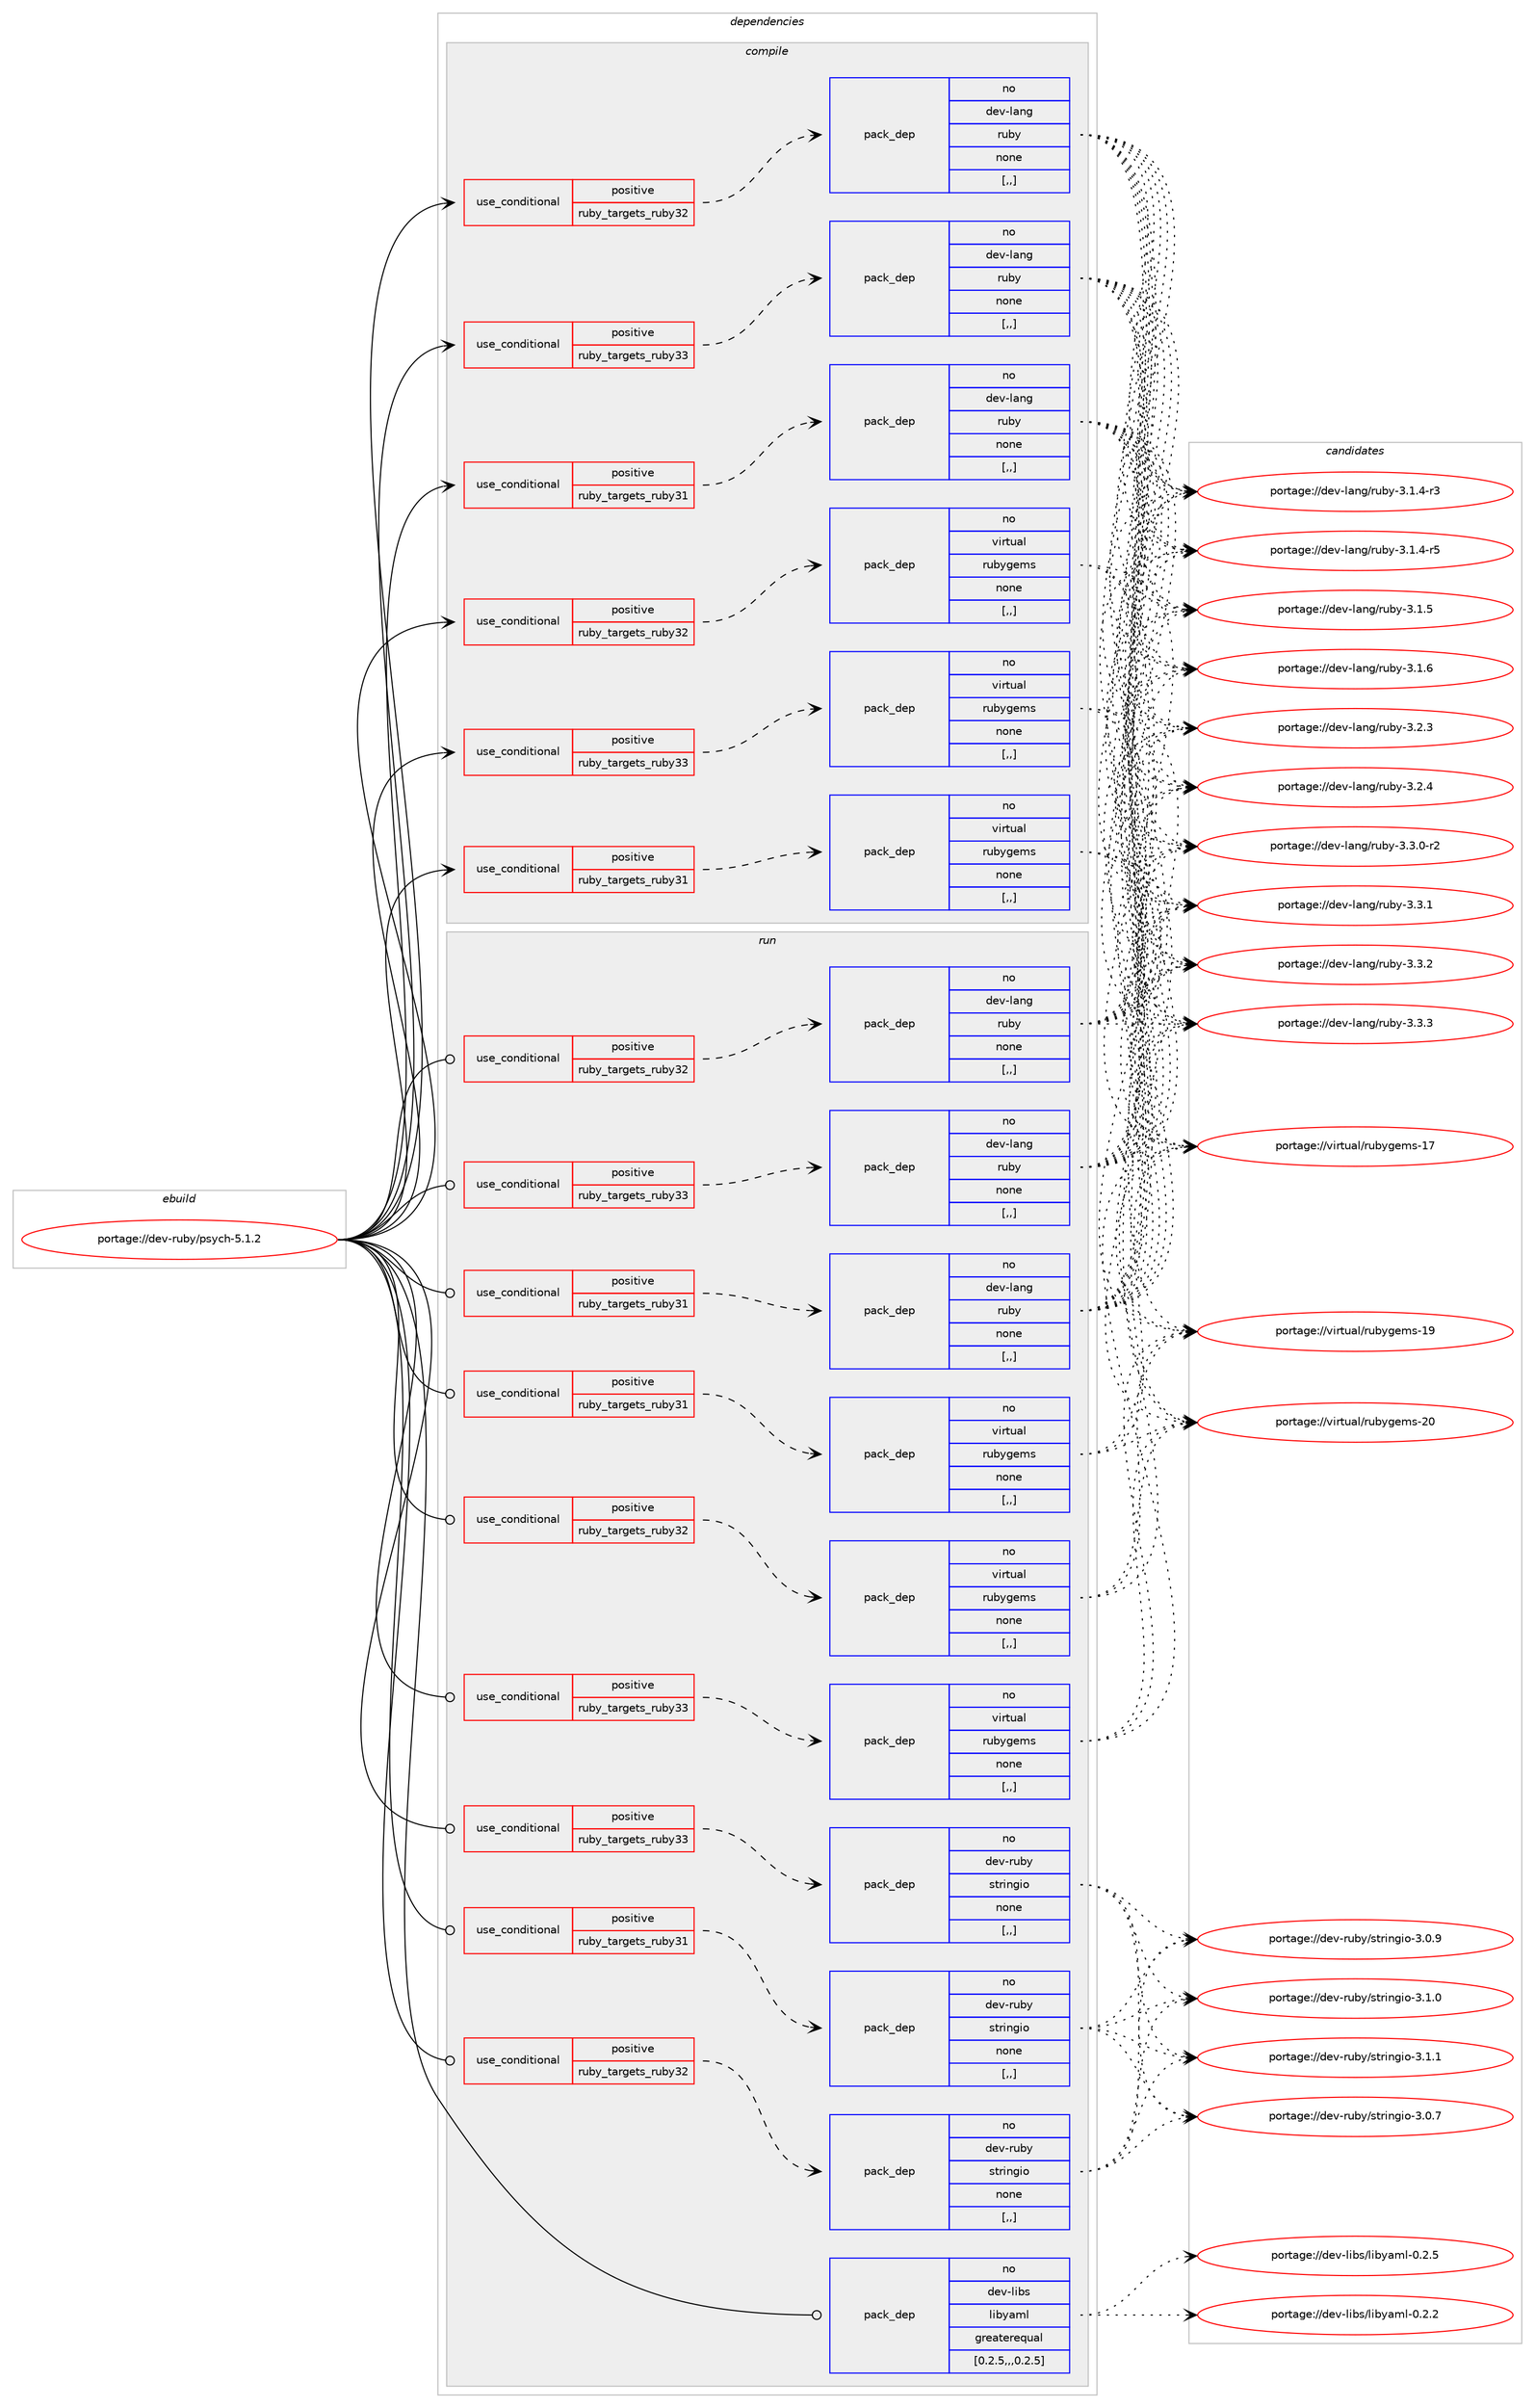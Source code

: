 digraph prolog {

# *************
# Graph options
# *************

newrank=true;
concentrate=true;
compound=true;
graph [rankdir=LR,fontname=Helvetica,fontsize=10,ranksep=1.5];#, ranksep=2.5, nodesep=0.2];
edge  [arrowhead=vee];
node  [fontname=Helvetica,fontsize=10];

# **********
# The ebuild
# **********

subgraph cluster_leftcol {
color=gray;
rank=same;
label=<<i>ebuild</i>>;
id [label="portage://dev-ruby/psych-5.1.2", color=red, width=4, href="../dev-ruby/psych-5.1.2.svg"];
}

# ****************
# The dependencies
# ****************

subgraph cluster_midcol {
color=gray;
label=<<i>dependencies</i>>;
subgraph cluster_compile {
fillcolor="#eeeeee";
style=filled;
label=<<i>compile</i>>;
subgraph cond51392 {
dependency190454 [label=<<TABLE BORDER="0" CELLBORDER="1" CELLSPACING="0" CELLPADDING="4"><TR><TD ROWSPAN="3" CELLPADDING="10">use_conditional</TD></TR><TR><TD>positive</TD></TR><TR><TD>ruby_targets_ruby31</TD></TR></TABLE>>, shape=none, color=red];
subgraph pack137745 {
dependency190455 [label=<<TABLE BORDER="0" CELLBORDER="1" CELLSPACING="0" CELLPADDING="4" WIDTH="220"><TR><TD ROWSPAN="6" CELLPADDING="30">pack_dep</TD></TR><TR><TD WIDTH="110">no</TD></TR><TR><TD>dev-lang</TD></TR><TR><TD>ruby</TD></TR><TR><TD>none</TD></TR><TR><TD>[,,]</TD></TR></TABLE>>, shape=none, color=blue];
}
dependency190454:e -> dependency190455:w [weight=20,style="dashed",arrowhead="vee"];
}
id:e -> dependency190454:w [weight=20,style="solid",arrowhead="vee"];
subgraph cond51393 {
dependency190456 [label=<<TABLE BORDER="0" CELLBORDER="1" CELLSPACING="0" CELLPADDING="4"><TR><TD ROWSPAN="3" CELLPADDING="10">use_conditional</TD></TR><TR><TD>positive</TD></TR><TR><TD>ruby_targets_ruby31</TD></TR></TABLE>>, shape=none, color=red];
subgraph pack137746 {
dependency190457 [label=<<TABLE BORDER="0" CELLBORDER="1" CELLSPACING="0" CELLPADDING="4" WIDTH="220"><TR><TD ROWSPAN="6" CELLPADDING="30">pack_dep</TD></TR><TR><TD WIDTH="110">no</TD></TR><TR><TD>virtual</TD></TR><TR><TD>rubygems</TD></TR><TR><TD>none</TD></TR><TR><TD>[,,]</TD></TR></TABLE>>, shape=none, color=blue];
}
dependency190456:e -> dependency190457:w [weight=20,style="dashed",arrowhead="vee"];
}
id:e -> dependency190456:w [weight=20,style="solid",arrowhead="vee"];
subgraph cond51394 {
dependency190458 [label=<<TABLE BORDER="0" CELLBORDER="1" CELLSPACING="0" CELLPADDING="4"><TR><TD ROWSPAN="3" CELLPADDING="10">use_conditional</TD></TR><TR><TD>positive</TD></TR><TR><TD>ruby_targets_ruby32</TD></TR></TABLE>>, shape=none, color=red];
subgraph pack137747 {
dependency190459 [label=<<TABLE BORDER="0" CELLBORDER="1" CELLSPACING="0" CELLPADDING="4" WIDTH="220"><TR><TD ROWSPAN="6" CELLPADDING="30">pack_dep</TD></TR><TR><TD WIDTH="110">no</TD></TR><TR><TD>dev-lang</TD></TR><TR><TD>ruby</TD></TR><TR><TD>none</TD></TR><TR><TD>[,,]</TD></TR></TABLE>>, shape=none, color=blue];
}
dependency190458:e -> dependency190459:w [weight=20,style="dashed",arrowhead="vee"];
}
id:e -> dependency190458:w [weight=20,style="solid",arrowhead="vee"];
subgraph cond51395 {
dependency190460 [label=<<TABLE BORDER="0" CELLBORDER="1" CELLSPACING="0" CELLPADDING="4"><TR><TD ROWSPAN="3" CELLPADDING="10">use_conditional</TD></TR><TR><TD>positive</TD></TR><TR><TD>ruby_targets_ruby32</TD></TR></TABLE>>, shape=none, color=red];
subgraph pack137748 {
dependency190461 [label=<<TABLE BORDER="0" CELLBORDER="1" CELLSPACING="0" CELLPADDING="4" WIDTH="220"><TR><TD ROWSPAN="6" CELLPADDING="30">pack_dep</TD></TR><TR><TD WIDTH="110">no</TD></TR><TR><TD>virtual</TD></TR><TR><TD>rubygems</TD></TR><TR><TD>none</TD></TR><TR><TD>[,,]</TD></TR></TABLE>>, shape=none, color=blue];
}
dependency190460:e -> dependency190461:w [weight=20,style="dashed",arrowhead="vee"];
}
id:e -> dependency190460:w [weight=20,style="solid",arrowhead="vee"];
subgraph cond51396 {
dependency190462 [label=<<TABLE BORDER="0" CELLBORDER="1" CELLSPACING="0" CELLPADDING="4"><TR><TD ROWSPAN="3" CELLPADDING="10">use_conditional</TD></TR><TR><TD>positive</TD></TR><TR><TD>ruby_targets_ruby33</TD></TR></TABLE>>, shape=none, color=red];
subgraph pack137749 {
dependency190463 [label=<<TABLE BORDER="0" CELLBORDER="1" CELLSPACING="0" CELLPADDING="4" WIDTH="220"><TR><TD ROWSPAN="6" CELLPADDING="30">pack_dep</TD></TR><TR><TD WIDTH="110">no</TD></TR><TR><TD>dev-lang</TD></TR><TR><TD>ruby</TD></TR><TR><TD>none</TD></TR><TR><TD>[,,]</TD></TR></TABLE>>, shape=none, color=blue];
}
dependency190462:e -> dependency190463:w [weight=20,style="dashed",arrowhead="vee"];
}
id:e -> dependency190462:w [weight=20,style="solid",arrowhead="vee"];
subgraph cond51397 {
dependency190464 [label=<<TABLE BORDER="0" CELLBORDER="1" CELLSPACING="0" CELLPADDING="4"><TR><TD ROWSPAN="3" CELLPADDING="10">use_conditional</TD></TR><TR><TD>positive</TD></TR><TR><TD>ruby_targets_ruby33</TD></TR></TABLE>>, shape=none, color=red];
subgraph pack137750 {
dependency190465 [label=<<TABLE BORDER="0" CELLBORDER="1" CELLSPACING="0" CELLPADDING="4" WIDTH="220"><TR><TD ROWSPAN="6" CELLPADDING="30">pack_dep</TD></TR><TR><TD WIDTH="110">no</TD></TR><TR><TD>virtual</TD></TR><TR><TD>rubygems</TD></TR><TR><TD>none</TD></TR><TR><TD>[,,]</TD></TR></TABLE>>, shape=none, color=blue];
}
dependency190464:e -> dependency190465:w [weight=20,style="dashed",arrowhead="vee"];
}
id:e -> dependency190464:w [weight=20,style="solid",arrowhead="vee"];
}
subgraph cluster_compileandrun {
fillcolor="#eeeeee";
style=filled;
label=<<i>compile and run</i>>;
}
subgraph cluster_run {
fillcolor="#eeeeee";
style=filled;
label=<<i>run</i>>;
subgraph cond51398 {
dependency190466 [label=<<TABLE BORDER="0" CELLBORDER="1" CELLSPACING="0" CELLPADDING="4"><TR><TD ROWSPAN="3" CELLPADDING="10">use_conditional</TD></TR><TR><TD>positive</TD></TR><TR><TD>ruby_targets_ruby31</TD></TR></TABLE>>, shape=none, color=red];
subgraph pack137751 {
dependency190467 [label=<<TABLE BORDER="0" CELLBORDER="1" CELLSPACING="0" CELLPADDING="4" WIDTH="220"><TR><TD ROWSPAN="6" CELLPADDING="30">pack_dep</TD></TR><TR><TD WIDTH="110">no</TD></TR><TR><TD>dev-lang</TD></TR><TR><TD>ruby</TD></TR><TR><TD>none</TD></TR><TR><TD>[,,]</TD></TR></TABLE>>, shape=none, color=blue];
}
dependency190466:e -> dependency190467:w [weight=20,style="dashed",arrowhead="vee"];
}
id:e -> dependency190466:w [weight=20,style="solid",arrowhead="odot"];
subgraph cond51399 {
dependency190468 [label=<<TABLE BORDER="0" CELLBORDER="1" CELLSPACING="0" CELLPADDING="4"><TR><TD ROWSPAN="3" CELLPADDING="10">use_conditional</TD></TR><TR><TD>positive</TD></TR><TR><TD>ruby_targets_ruby31</TD></TR></TABLE>>, shape=none, color=red];
subgraph pack137752 {
dependency190469 [label=<<TABLE BORDER="0" CELLBORDER="1" CELLSPACING="0" CELLPADDING="4" WIDTH="220"><TR><TD ROWSPAN="6" CELLPADDING="30">pack_dep</TD></TR><TR><TD WIDTH="110">no</TD></TR><TR><TD>dev-ruby</TD></TR><TR><TD>stringio</TD></TR><TR><TD>none</TD></TR><TR><TD>[,,]</TD></TR></TABLE>>, shape=none, color=blue];
}
dependency190468:e -> dependency190469:w [weight=20,style="dashed",arrowhead="vee"];
}
id:e -> dependency190468:w [weight=20,style="solid",arrowhead="odot"];
subgraph cond51400 {
dependency190470 [label=<<TABLE BORDER="0" CELLBORDER="1" CELLSPACING="0" CELLPADDING="4"><TR><TD ROWSPAN="3" CELLPADDING="10">use_conditional</TD></TR><TR><TD>positive</TD></TR><TR><TD>ruby_targets_ruby31</TD></TR></TABLE>>, shape=none, color=red];
subgraph pack137753 {
dependency190471 [label=<<TABLE BORDER="0" CELLBORDER="1" CELLSPACING="0" CELLPADDING="4" WIDTH="220"><TR><TD ROWSPAN="6" CELLPADDING="30">pack_dep</TD></TR><TR><TD WIDTH="110">no</TD></TR><TR><TD>virtual</TD></TR><TR><TD>rubygems</TD></TR><TR><TD>none</TD></TR><TR><TD>[,,]</TD></TR></TABLE>>, shape=none, color=blue];
}
dependency190470:e -> dependency190471:w [weight=20,style="dashed",arrowhead="vee"];
}
id:e -> dependency190470:w [weight=20,style="solid",arrowhead="odot"];
subgraph cond51401 {
dependency190472 [label=<<TABLE BORDER="0" CELLBORDER="1" CELLSPACING="0" CELLPADDING="4"><TR><TD ROWSPAN="3" CELLPADDING="10">use_conditional</TD></TR><TR><TD>positive</TD></TR><TR><TD>ruby_targets_ruby32</TD></TR></TABLE>>, shape=none, color=red];
subgraph pack137754 {
dependency190473 [label=<<TABLE BORDER="0" CELLBORDER="1" CELLSPACING="0" CELLPADDING="4" WIDTH="220"><TR><TD ROWSPAN="6" CELLPADDING="30">pack_dep</TD></TR><TR><TD WIDTH="110">no</TD></TR><TR><TD>dev-lang</TD></TR><TR><TD>ruby</TD></TR><TR><TD>none</TD></TR><TR><TD>[,,]</TD></TR></TABLE>>, shape=none, color=blue];
}
dependency190472:e -> dependency190473:w [weight=20,style="dashed",arrowhead="vee"];
}
id:e -> dependency190472:w [weight=20,style="solid",arrowhead="odot"];
subgraph cond51402 {
dependency190474 [label=<<TABLE BORDER="0" CELLBORDER="1" CELLSPACING="0" CELLPADDING="4"><TR><TD ROWSPAN="3" CELLPADDING="10">use_conditional</TD></TR><TR><TD>positive</TD></TR><TR><TD>ruby_targets_ruby32</TD></TR></TABLE>>, shape=none, color=red];
subgraph pack137755 {
dependency190475 [label=<<TABLE BORDER="0" CELLBORDER="1" CELLSPACING="0" CELLPADDING="4" WIDTH="220"><TR><TD ROWSPAN="6" CELLPADDING="30">pack_dep</TD></TR><TR><TD WIDTH="110">no</TD></TR><TR><TD>dev-ruby</TD></TR><TR><TD>stringio</TD></TR><TR><TD>none</TD></TR><TR><TD>[,,]</TD></TR></TABLE>>, shape=none, color=blue];
}
dependency190474:e -> dependency190475:w [weight=20,style="dashed",arrowhead="vee"];
}
id:e -> dependency190474:w [weight=20,style="solid",arrowhead="odot"];
subgraph cond51403 {
dependency190476 [label=<<TABLE BORDER="0" CELLBORDER="1" CELLSPACING="0" CELLPADDING="4"><TR><TD ROWSPAN="3" CELLPADDING="10">use_conditional</TD></TR><TR><TD>positive</TD></TR><TR><TD>ruby_targets_ruby32</TD></TR></TABLE>>, shape=none, color=red];
subgraph pack137756 {
dependency190477 [label=<<TABLE BORDER="0" CELLBORDER="1" CELLSPACING="0" CELLPADDING="4" WIDTH="220"><TR><TD ROWSPAN="6" CELLPADDING="30">pack_dep</TD></TR><TR><TD WIDTH="110">no</TD></TR><TR><TD>virtual</TD></TR><TR><TD>rubygems</TD></TR><TR><TD>none</TD></TR><TR><TD>[,,]</TD></TR></TABLE>>, shape=none, color=blue];
}
dependency190476:e -> dependency190477:w [weight=20,style="dashed",arrowhead="vee"];
}
id:e -> dependency190476:w [weight=20,style="solid",arrowhead="odot"];
subgraph cond51404 {
dependency190478 [label=<<TABLE BORDER="0" CELLBORDER="1" CELLSPACING="0" CELLPADDING="4"><TR><TD ROWSPAN="3" CELLPADDING="10">use_conditional</TD></TR><TR><TD>positive</TD></TR><TR><TD>ruby_targets_ruby33</TD></TR></TABLE>>, shape=none, color=red];
subgraph pack137757 {
dependency190479 [label=<<TABLE BORDER="0" CELLBORDER="1" CELLSPACING="0" CELLPADDING="4" WIDTH="220"><TR><TD ROWSPAN="6" CELLPADDING="30">pack_dep</TD></TR><TR><TD WIDTH="110">no</TD></TR><TR><TD>dev-lang</TD></TR><TR><TD>ruby</TD></TR><TR><TD>none</TD></TR><TR><TD>[,,]</TD></TR></TABLE>>, shape=none, color=blue];
}
dependency190478:e -> dependency190479:w [weight=20,style="dashed",arrowhead="vee"];
}
id:e -> dependency190478:w [weight=20,style="solid",arrowhead="odot"];
subgraph cond51405 {
dependency190480 [label=<<TABLE BORDER="0" CELLBORDER="1" CELLSPACING="0" CELLPADDING="4"><TR><TD ROWSPAN="3" CELLPADDING="10">use_conditional</TD></TR><TR><TD>positive</TD></TR><TR><TD>ruby_targets_ruby33</TD></TR></TABLE>>, shape=none, color=red];
subgraph pack137758 {
dependency190481 [label=<<TABLE BORDER="0" CELLBORDER="1" CELLSPACING="0" CELLPADDING="4" WIDTH="220"><TR><TD ROWSPAN="6" CELLPADDING="30">pack_dep</TD></TR><TR><TD WIDTH="110">no</TD></TR><TR><TD>dev-ruby</TD></TR><TR><TD>stringio</TD></TR><TR><TD>none</TD></TR><TR><TD>[,,]</TD></TR></TABLE>>, shape=none, color=blue];
}
dependency190480:e -> dependency190481:w [weight=20,style="dashed",arrowhead="vee"];
}
id:e -> dependency190480:w [weight=20,style="solid",arrowhead="odot"];
subgraph cond51406 {
dependency190482 [label=<<TABLE BORDER="0" CELLBORDER="1" CELLSPACING="0" CELLPADDING="4"><TR><TD ROWSPAN="3" CELLPADDING="10">use_conditional</TD></TR><TR><TD>positive</TD></TR><TR><TD>ruby_targets_ruby33</TD></TR></TABLE>>, shape=none, color=red];
subgraph pack137759 {
dependency190483 [label=<<TABLE BORDER="0" CELLBORDER="1" CELLSPACING="0" CELLPADDING="4" WIDTH="220"><TR><TD ROWSPAN="6" CELLPADDING="30">pack_dep</TD></TR><TR><TD WIDTH="110">no</TD></TR><TR><TD>virtual</TD></TR><TR><TD>rubygems</TD></TR><TR><TD>none</TD></TR><TR><TD>[,,]</TD></TR></TABLE>>, shape=none, color=blue];
}
dependency190482:e -> dependency190483:w [weight=20,style="dashed",arrowhead="vee"];
}
id:e -> dependency190482:w [weight=20,style="solid",arrowhead="odot"];
subgraph pack137760 {
dependency190484 [label=<<TABLE BORDER="0" CELLBORDER="1" CELLSPACING="0" CELLPADDING="4" WIDTH="220"><TR><TD ROWSPAN="6" CELLPADDING="30">pack_dep</TD></TR><TR><TD WIDTH="110">no</TD></TR><TR><TD>dev-libs</TD></TR><TR><TD>libyaml</TD></TR><TR><TD>greaterequal</TD></TR><TR><TD>[0.2.5,,,0.2.5]</TD></TR></TABLE>>, shape=none, color=blue];
}
id:e -> dependency190484:w [weight=20,style="solid",arrowhead="odot"];
}
}

# **************
# The candidates
# **************

subgraph cluster_choices {
rank=same;
color=gray;
label=<<i>candidates</i>>;

subgraph choice137745 {
color=black;
nodesep=1;
choice100101118451089711010347114117981214551464946524511451 [label="portage://dev-lang/ruby-3.1.4-r3", color=red, width=4,href="../dev-lang/ruby-3.1.4-r3.svg"];
choice100101118451089711010347114117981214551464946524511453 [label="portage://dev-lang/ruby-3.1.4-r5", color=red, width=4,href="../dev-lang/ruby-3.1.4-r5.svg"];
choice10010111845108971101034711411798121455146494653 [label="portage://dev-lang/ruby-3.1.5", color=red, width=4,href="../dev-lang/ruby-3.1.5.svg"];
choice10010111845108971101034711411798121455146494654 [label="portage://dev-lang/ruby-3.1.6", color=red, width=4,href="../dev-lang/ruby-3.1.6.svg"];
choice10010111845108971101034711411798121455146504651 [label="portage://dev-lang/ruby-3.2.3", color=red, width=4,href="../dev-lang/ruby-3.2.3.svg"];
choice10010111845108971101034711411798121455146504652 [label="portage://dev-lang/ruby-3.2.4", color=red, width=4,href="../dev-lang/ruby-3.2.4.svg"];
choice100101118451089711010347114117981214551465146484511450 [label="portage://dev-lang/ruby-3.3.0-r2", color=red, width=4,href="../dev-lang/ruby-3.3.0-r2.svg"];
choice10010111845108971101034711411798121455146514649 [label="portage://dev-lang/ruby-3.3.1", color=red, width=4,href="../dev-lang/ruby-3.3.1.svg"];
choice10010111845108971101034711411798121455146514650 [label="portage://dev-lang/ruby-3.3.2", color=red, width=4,href="../dev-lang/ruby-3.3.2.svg"];
choice10010111845108971101034711411798121455146514651 [label="portage://dev-lang/ruby-3.3.3", color=red, width=4,href="../dev-lang/ruby-3.3.3.svg"];
dependency190455:e -> choice100101118451089711010347114117981214551464946524511451:w [style=dotted,weight="100"];
dependency190455:e -> choice100101118451089711010347114117981214551464946524511453:w [style=dotted,weight="100"];
dependency190455:e -> choice10010111845108971101034711411798121455146494653:w [style=dotted,weight="100"];
dependency190455:e -> choice10010111845108971101034711411798121455146494654:w [style=dotted,weight="100"];
dependency190455:e -> choice10010111845108971101034711411798121455146504651:w [style=dotted,weight="100"];
dependency190455:e -> choice10010111845108971101034711411798121455146504652:w [style=dotted,weight="100"];
dependency190455:e -> choice100101118451089711010347114117981214551465146484511450:w [style=dotted,weight="100"];
dependency190455:e -> choice10010111845108971101034711411798121455146514649:w [style=dotted,weight="100"];
dependency190455:e -> choice10010111845108971101034711411798121455146514650:w [style=dotted,weight="100"];
dependency190455:e -> choice10010111845108971101034711411798121455146514651:w [style=dotted,weight="100"];
}
subgraph choice137746 {
color=black;
nodesep=1;
choice118105114116117971084711411798121103101109115454955 [label="portage://virtual/rubygems-17", color=red, width=4,href="../virtual/rubygems-17.svg"];
choice118105114116117971084711411798121103101109115454957 [label="portage://virtual/rubygems-19", color=red, width=4,href="../virtual/rubygems-19.svg"];
choice118105114116117971084711411798121103101109115455048 [label="portage://virtual/rubygems-20", color=red, width=4,href="../virtual/rubygems-20.svg"];
dependency190457:e -> choice118105114116117971084711411798121103101109115454955:w [style=dotted,weight="100"];
dependency190457:e -> choice118105114116117971084711411798121103101109115454957:w [style=dotted,weight="100"];
dependency190457:e -> choice118105114116117971084711411798121103101109115455048:w [style=dotted,weight="100"];
}
subgraph choice137747 {
color=black;
nodesep=1;
choice100101118451089711010347114117981214551464946524511451 [label="portage://dev-lang/ruby-3.1.4-r3", color=red, width=4,href="../dev-lang/ruby-3.1.4-r3.svg"];
choice100101118451089711010347114117981214551464946524511453 [label="portage://dev-lang/ruby-3.1.4-r5", color=red, width=4,href="../dev-lang/ruby-3.1.4-r5.svg"];
choice10010111845108971101034711411798121455146494653 [label="portage://dev-lang/ruby-3.1.5", color=red, width=4,href="../dev-lang/ruby-3.1.5.svg"];
choice10010111845108971101034711411798121455146494654 [label="portage://dev-lang/ruby-3.1.6", color=red, width=4,href="../dev-lang/ruby-3.1.6.svg"];
choice10010111845108971101034711411798121455146504651 [label="portage://dev-lang/ruby-3.2.3", color=red, width=4,href="../dev-lang/ruby-3.2.3.svg"];
choice10010111845108971101034711411798121455146504652 [label="portage://dev-lang/ruby-3.2.4", color=red, width=4,href="../dev-lang/ruby-3.2.4.svg"];
choice100101118451089711010347114117981214551465146484511450 [label="portage://dev-lang/ruby-3.3.0-r2", color=red, width=4,href="../dev-lang/ruby-3.3.0-r2.svg"];
choice10010111845108971101034711411798121455146514649 [label="portage://dev-lang/ruby-3.3.1", color=red, width=4,href="../dev-lang/ruby-3.3.1.svg"];
choice10010111845108971101034711411798121455146514650 [label="portage://dev-lang/ruby-3.3.2", color=red, width=4,href="../dev-lang/ruby-3.3.2.svg"];
choice10010111845108971101034711411798121455146514651 [label="portage://dev-lang/ruby-3.3.3", color=red, width=4,href="../dev-lang/ruby-3.3.3.svg"];
dependency190459:e -> choice100101118451089711010347114117981214551464946524511451:w [style=dotted,weight="100"];
dependency190459:e -> choice100101118451089711010347114117981214551464946524511453:w [style=dotted,weight="100"];
dependency190459:e -> choice10010111845108971101034711411798121455146494653:w [style=dotted,weight="100"];
dependency190459:e -> choice10010111845108971101034711411798121455146494654:w [style=dotted,weight="100"];
dependency190459:e -> choice10010111845108971101034711411798121455146504651:w [style=dotted,weight="100"];
dependency190459:e -> choice10010111845108971101034711411798121455146504652:w [style=dotted,weight="100"];
dependency190459:e -> choice100101118451089711010347114117981214551465146484511450:w [style=dotted,weight="100"];
dependency190459:e -> choice10010111845108971101034711411798121455146514649:w [style=dotted,weight="100"];
dependency190459:e -> choice10010111845108971101034711411798121455146514650:w [style=dotted,weight="100"];
dependency190459:e -> choice10010111845108971101034711411798121455146514651:w [style=dotted,weight="100"];
}
subgraph choice137748 {
color=black;
nodesep=1;
choice118105114116117971084711411798121103101109115454955 [label="portage://virtual/rubygems-17", color=red, width=4,href="../virtual/rubygems-17.svg"];
choice118105114116117971084711411798121103101109115454957 [label="portage://virtual/rubygems-19", color=red, width=4,href="../virtual/rubygems-19.svg"];
choice118105114116117971084711411798121103101109115455048 [label="portage://virtual/rubygems-20", color=red, width=4,href="../virtual/rubygems-20.svg"];
dependency190461:e -> choice118105114116117971084711411798121103101109115454955:w [style=dotted,weight="100"];
dependency190461:e -> choice118105114116117971084711411798121103101109115454957:w [style=dotted,weight="100"];
dependency190461:e -> choice118105114116117971084711411798121103101109115455048:w [style=dotted,weight="100"];
}
subgraph choice137749 {
color=black;
nodesep=1;
choice100101118451089711010347114117981214551464946524511451 [label="portage://dev-lang/ruby-3.1.4-r3", color=red, width=4,href="../dev-lang/ruby-3.1.4-r3.svg"];
choice100101118451089711010347114117981214551464946524511453 [label="portage://dev-lang/ruby-3.1.4-r5", color=red, width=4,href="../dev-lang/ruby-3.1.4-r5.svg"];
choice10010111845108971101034711411798121455146494653 [label="portage://dev-lang/ruby-3.1.5", color=red, width=4,href="../dev-lang/ruby-3.1.5.svg"];
choice10010111845108971101034711411798121455146494654 [label="portage://dev-lang/ruby-3.1.6", color=red, width=4,href="../dev-lang/ruby-3.1.6.svg"];
choice10010111845108971101034711411798121455146504651 [label="portage://dev-lang/ruby-3.2.3", color=red, width=4,href="../dev-lang/ruby-3.2.3.svg"];
choice10010111845108971101034711411798121455146504652 [label="portage://dev-lang/ruby-3.2.4", color=red, width=4,href="../dev-lang/ruby-3.2.4.svg"];
choice100101118451089711010347114117981214551465146484511450 [label="portage://dev-lang/ruby-3.3.0-r2", color=red, width=4,href="../dev-lang/ruby-3.3.0-r2.svg"];
choice10010111845108971101034711411798121455146514649 [label="portage://dev-lang/ruby-3.3.1", color=red, width=4,href="../dev-lang/ruby-3.3.1.svg"];
choice10010111845108971101034711411798121455146514650 [label="portage://dev-lang/ruby-3.3.2", color=red, width=4,href="../dev-lang/ruby-3.3.2.svg"];
choice10010111845108971101034711411798121455146514651 [label="portage://dev-lang/ruby-3.3.3", color=red, width=4,href="../dev-lang/ruby-3.3.3.svg"];
dependency190463:e -> choice100101118451089711010347114117981214551464946524511451:w [style=dotted,weight="100"];
dependency190463:e -> choice100101118451089711010347114117981214551464946524511453:w [style=dotted,weight="100"];
dependency190463:e -> choice10010111845108971101034711411798121455146494653:w [style=dotted,weight="100"];
dependency190463:e -> choice10010111845108971101034711411798121455146494654:w [style=dotted,weight="100"];
dependency190463:e -> choice10010111845108971101034711411798121455146504651:w [style=dotted,weight="100"];
dependency190463:e -> choice10010111845108971101034711411798121455146504652:w [style=dotted,weight="100"];
dependency190463:e -> choice100101118451089711010347114117981214551465146484511450:w [style=dotted,weight="100"];
dependency190463:e -> choice10010111845108971101034711411798121455146514649:w [style=dotted,weight="100"];
dependency190463:e -> choice10010111845108971101034711411798121455146514650:w [style=dotted,weight="100"];
dependency190463:e -> choice10010111845108971101034711411798121455146514651:w [style=dotted,weight="100"];
}
subgraph choice137750 {
color=black;
nodesep=1;
choice118105114116117971084711411798121103101109115454955 [label="portage://virtual/rubygems-17", color=red, width=4,href="../virtual/rubygems-17.svg"];
choice118105114116117971084711411798121103101109115454957 [label="portage://virtual/rubygems-19", color=red, width=4,href="../virtual/rubygems-19.svg"];
choice118105114116117971084711411798121103101109115455048 [label="portage://virtual/rubygems-20", color=red, width=4,href="../virtual/rubygems-20.svg"];
dependency190465:e -> choice118105114116117971084711411798121103101109115454955:w [style=dotted,weight="100"];
dependency190465:e -> choice118105114116117971084711411798121103101109115454957:w [style=dotted,weight="100"];
dependency190465:e -> choice118105114116117971084711411798121103101109115455048:w [style=dotted,weight="100"];
}
subgraph choice137751 {
color=black;
nodesep=1;
choice100101118451089711010347114117981214551464946524511451 [label="portage://dev-lang/ruby-3.1.4-r3", color=red, width=4,href="../dev-lang/ruby-3.1.4-r3.svg"];
choice100101118451089711010347114117981214551464946524511453 [label="portage://dev-lang/ruby-3.1.4-r5", color=red, width=4,href="../dev-lang/ruby-3.1.4-r5.svg"];
choice10010111845108971101034711411798121455146494653 [label="portage://dev-lang/ruby-3.1.5", color=red, width=4,href="../dev-lang/ruby-3.1.5.svg"];
choice10010111845108971101034711411798121455146494654 [label="portage://dev-lang/ruby-3.1.6", color=red, width=4,href="../dev-lang/ruby-3.1.6.svg"];
choice10010111845108971101034711411798121455146504651 [label="portage://dev-lang/ruby-3.2.3", color=red, width=4,href="../dev-lang/ruby-3.2.3.svg"];
choice10010111845108971101034711411798121455146504652 [label="portage://dev-lang/ruby-3.2.4", color=red, width=4,href="../dev-lang/ruby-3.2.4.svg"];
choice100101118451089711010347114117981214551465146484511450 [label="portage://dev-lang/ruby-3.3.0-r2", color=red, width=4,href="../dev-lang/ruby-3.3.0-r2.svg"];
choice10010111845108971101034711411798121455146514649 [label="portage://dev-lang/ruby-3.3.1", color=red, width=4,href="../dev-lang/ruby-3.3.1.svg"];
choice10010111845108971101034711411798121455146514650 [label="portage://dev-lang/ruby-3.3.2", color=red, width=4,href="../dev-lang/ruby-3.3.2.svg"];
choice10010111845108971101034711411798121455146514651 [label="portage://dev-lang/ruby-3.3.3", color=red, width=4,href="../dev-lang/ruby-3.3.3.svg"];
dependency190467:e -> choice100101118451089711010347114117981214551464946524511451:w [style=dotted,weight="100"];
dependency190467:e -> choice100101118451089711010347114117981214551464946524511453:w [style=dotted,weight="100"];
dependency190467:e -> choice10010111845108971101034711411798121455146494653:w [style=dotted,weight="100"];
dependency190467:e -> choice10010111845108971101034711411798121455146494654:w [style=dotted,weight="100"];
dependency190467:e -> choice10010111845108971101034711411798121455146504651:w [style=dotted,weight="100"];
dependency190467:e -> choice10010111845108971101034711411798121455146504652:w [style=dotted,weight="100"];
dependency190467:e -> choice100101118451089711010347114117981214551465146484511450:w [style=dotted,weight="100"];
dependency190467:e -> choice10010111845108971101034711411798121455146514649:w [style=dotted,weight="100"];
dependency190467:e -> choice10010111845108971101034711411798121455146514650:w [style=dotted,weight="100"];
dependency190467:e -> choice10010111845108971101034711411798121455146514651:w [style=dotted,weight="100"];
}
subgraph choice137752 {
color=black;
nodesep=1;
choice100101118451141179812147115116114105110103105111455146484655 [label="portage://dev-ruby/stringio-3.0.7", color=red, width=4,href="../dev-ruby/stringio-3.0.7.svg"];
choice100101118451141179812147115116114105110103105111455146484657 [label="portage://dev-ruby/stringio-3.0.9", color=red, width=4,href="../dev-ruby/stringio-3.0.9.svg"];
choice100101118451141179812147115116114105110103105111455146494648 [label="portage://dev-ruby/stringio-3.1.0", color=red, width=4,href="../dev-ruby/stringio-3.1.0.svg"];
choice100101118451141179812147115116114105110103105111455146494649 [label="portage://dev-ruby/stringio-3.1.1", color=red, width=4,href="../dev-ruby/stringio-3.1.1.svg"];
dependency190469:e -> choice100101118451141179812147115116114105110103105111455146484655:w [style=dotted,weight="100"];
dependency190469:e -> choice100101118451141179812147115116114105110103105111455146484657:w [style=dotted,weight="100"];
dependency190469:e -> choice100101118451141179812147115116114105110103105111455146494648:w [style=dotted,weight="100"];
dependency190469:e -> choice100101118451141179812147115116114105110103105111455146494649:w [style=dotted,weight="100"];
}
subgraph choice137753 {
color=black;
nodesep=1;
choice118105114116117971084711411798121103101109115454955 [label="portage://virtual/rubygems-17", color=red, width=4,href="../virtual/rubygems-17.svg"];
choice118105114116117971084711411798121103101109115454957 [label="portage://virtual/rubygems-19", color=red, width=4,href="../virtual/rubygems-19.svg"];
choice118105114116117971084711411798121103101109115455048 [label="portage://virtual/rubygems-20", color=red, width=4,href="../virtual/rubygems-20.svg"];
dependency190471:e -> choice118105114116117971084711411798121103101109115454955:w [style=dotted,weight="100"];
dependency190471:e -> choice118105114116117971084711411798121103101109115454957:w [style=dotted,weight="100"];
dependency190471:e -> choice118105114116117971084711411798121103101109115455048:w [style=dotted,weight="100"];
}
subgraph choice137754 {
color=black;
nodesep=1;
choice100101118451089711010347114117981214551464946524511451 [label="portage://dev-lang/ruby-3.1.4-r3", color=red, width=4,href="../dev-lang/ruby-3.1.4-r3.svg"];
choice100101118451089711010347114117981214551464946524511453 [label="portage://dev-lang/ruby-3.1.4-r5", color=red, width=4,href="../dev-lang/ruby-3.1.4-r5.svg"];
choice10010111845108971101034711411798121455146494653 [label="portage://dev-lang/ruby-3.1.5", color=red, width=4,href="../dev-lang/ruby-3.1.5.svg"];
choice10010111845108971101034711411798121455146494654 [label="portage://dev-lang/ruby-3.1.6", color=red, width=4,href="../dev-lang/ruby-3.1.6.svg"];
choice10010111845108971101034711411798121455146504651 [label="portage://dev-lang/ruby-3.2.3", color=red, width=4,href="../dev-lang/ruby-3.2.3.svg"];
choice10010111845108971101034711411798121455146504652 [label="portage://dev-lang/ruby-3.2.4", color=red, width=4,href="../dev-lang/ruby-3.2.4.svg"];
choice100101118451089711010347114117981214551465146484511450 [label="portage://dev-lang/ruby-3.3.0-r2", color=red, width=4,href="../dev-lang/ruby-3.3.0-r2.svg"];
choice10010111845108971101034711411798121455146514649 [label="portage://dev-lang/ruby-3.3.1", color=red, width=4,href="../dev-lang/ruby-3.3.1.svg"];
choice10010111845108971101034711411798121455146514650 [label="portage://dev-lang/ruby-3.3.2", color=red, width=4,href="../dev-lang/ruby-3.3.2.svg"];
choice10010111845108971101034711411798121455146514651 [label="portage://dev-lang/ruby-3.3.3", color=red, width=4,href="../dev-lang/ruby-3.3.3.svg"];
dependency190473:e -> choice100101118451089711010347114117981214551464946524511451:w [style=dotted,weight="100"];
dependency190473:e -> choice100101118451089711010347114117981214551464946524511453:w [style=dotted,weight="100"];
dependency190473:e -> choice10010111845108971101034711411798121455146494653:w [style=dotted,weight="100"];
dependency190473:e -> choice10010111845108971101034711411798121455146494654:w [style=dotted,weight="100"];
dependency190473:e -> choice10010111845108971101034711411798121455146504651:w [style=dotted,weight="100"];
dependency190473:e -> choice10010111845108971101034711411798121455146504652:w [style=dotted,weight="100"];
dependency190473:e -> choice100101118451089711010347114117981214551465146484511450:w [style=dotted,weight="100"];
dependency190473:e -> choice10010111845108971101034711411798121455146514649:w [style=dotted,weight="100"];
dependency190473:e -> choice10010111845108971101034711411798121455146514650:w [style=dotted,weight="100"];
dependency190473:e -> choice10010111845108971101034711411798121455146514651:w [style=dotted,weight="100"];
}
subgraph choice137755 {
color=black;
nodesep=1;
choice100101118451141179812147115116114105110103105111455146484655 [label="portage://dev-ruby/stringio-3.0.7", color=red, width=4,href="../dev-ruby/stringio-3.0.7.svg"];
choice100101118451141179812147115116114105110103105111455146484657 [label="portage://dev-ruby/stringio-3.0.9", color=red, width=4,href="../dev-ruby/stringio-3.0.9.svg"];
choice100101118451141179812147115116114105110103105111455146494648 [label="portage://dev-ruby/stringio-3.1.0", color=red, width=4,href="../dev-ruby/stringio-3.1.0.svg"];
choice100101118451141179812147115116114105110103105111455146494649 [label="portage://dev-ruby/stringio-3.1.1", color=red, width=4,href="../dev-ruby/stringio-3.1.1.svg"];
dependency190475:e -> choice100101118451141179812147115116114105110103105111455146484655:w [style=dotted,weight="100"];
dependency190475:e -> choice100101118451141179812147115116114105110103105111455146484657:w [style=dotted,weight="100"];
dependency190475:e -> choice100101118451141179812147115116114105110103105111455146494648:w [style=dotted,weight="100"];
dependency190475:e -> choice100101118451141179812147115116114105110103105111455146494649:w [style=dotted,weight="100"];
}
subgraph choice137756 {
color=black;
nodesep=1;
choice118105114116117971084711411798121103101109115454955 [label="portage://virtual/rubygems-17", color=red, width=4,href="../virtual/rubygems-17.svg"];
choice118105114116117971084711411798121103101109115454957 [label="portage://virtual/rubygems-19", color=red, width=4,href="../virtual/rubygems-19.svg"];
choice118105114116117971084711411798121103101109115455048 [label="portage://virtual/rubygems-20", color=red, width=4,href="../virtual/rubygems-20.svg"];
dependency190477:e -> choice118105114116117971084711411798121103101109115454955:w [style=dotted,weight="100"];
dependency190477:e -> choice118105114116117971084711411798121103101109115454957:w [style=dotted,weight="100"];
dependency190477:e -> choice118105114116117971084711411798121103101109115455048:w [style=dotted,weight="100"];
}
subgraph choice137757 {
color=black;
nodesep=1;
choice100101118451089711010347114117981214551464946524511451 [label="portage://dev-lang/ruby-3.1.4-r3", color=red, width=4,href="../dev-lang/ruby-3.1.4-r3.svg"];
choice100101118451089711010347114117981214551464946524511453 [label="portage://dev-lang/ruby-3.1.4-r5", color=red, width=4,href="../dev-lang/ruby-3.1.4-r5.svg"];
choice10010111845108971101034711411798121455146494653 [label="portage://dev-lang/ruby-3.1.5", color=red, width=4,href="../dev-lang/ruby-3.1.5.svg"];
choice10010111845108971101034711411798121455146494654 [label="portage://dev-lang/ruby-3.1.6", color=red, width=4,href="../dev-lang/ruby-3.1.6.svg"];
choice10010111845108971101034711411798121455146504651 [label="portage://dev-lang/ruby-3.2.3", color=red, width=4,href="../dev-lang/ruby-3.2.3.svg"];
choice10010111845108971101034711411798121455146504652 [label="portage://dev-lang/ruby-3.2.4", color=red, width=4,href="../dev-lang/ruby-3.2.4.svg"];
choice100101118451089711010347114117981214551465146484511450 [label="portage://dev-lang/ruby-3.3.0-r2", color=red, width=4,href="../dev-lang/ruby-3.3.0-r2.svg"];
choice10010111845108971101034711411798121455146514649 [label="portage://dev-lang/ruby-3.3.1", color=red, width=4,href="../dev-lang/ruby-3.3.1.svg"];
choice10010111845108971101034711411798121455146514650 [label="portage://dev-lang/ruby-3.3.2", color=red, width=4,href="../dev-lang/ruby-3.3.2.svg"];
choice10010111845108971101034711411798121455146514651 [label="portage://dev-lang/ruby-3.3.3", color=red, width=4,href="../dev-lang/ruby-3.3.3.svg"];
dependency190479:e -> choice100101118451089711010347114117981214551464946524511451:w [style=dotted,weight="100"];
dependency190479:e -> choice100101118451089711010347114117981214551464946524511453:w [style=dotted,weight="100"];
dependency190479:e -> choice10010111845108971101034711411798121455146494653:w [style=dotted,weight="100"];
dependency190479:e -> choice10010111845108971101034711411798121455146494654:w [style=dotted,weight="100"];
dependency190479:e -> choice10010111845108971101034711411798121455146504651:w [style=dotted,weight="100"];
dependency190479:e -> choice10010111845108971101034711411798121455146504652:w [style=dotted,weight="100"];
dependency190479:e -> choice100101118451089711010347114117981214551465146484511450:w [style=dotted,weight="100"];
dependency190479:e -> choice10010111845108971101034711411798121455146514649:w [style=dotted,weight="100"];
dependency190479:e -> choice10010111845108971101034711411798121455146514650:w [style=dotted,weight="100"];
dependency190479:e -> choice10010111845108971101034711411798121455146514651:w [style=dotted,weight="100"];
}
subgraph choice137758 {
color=black;
nodesep=1;
choice100101118451141179812147115116114105110103105111455146484655 [label="portage://dev-ruby/stringio-3.0.7", color=red, width=4,href="../dev-ruby/stringio-3.0.7.svg"];
choice100101118451141179812147115116114105110103105111455146484657 [label="portage://dev-ruby/stringio-3.0.9", color=red, width=4,href="../dev-ruby/stringio-3.0.9.svg"];
choice100101118451141179812147115116114105110103105111455146494648 [label="portage://dev-ruby/stringio-3.1.0", color=red, width=4,href="../dev-ruby/stringio-3.1.0.svg"];
choice100101118451141179812147115116114105110103105111455146494649 [label="portage://dev-ruby/stringio-3.1.1", color=red, width=4,href="../dev-ruby/stringio-3.1.1.svg"];
dependency190481:e -> choice100101118451141179812147115116114105110103105111455146484655:w [style=dotted,weight="100"];
dependency190481:e -> choice100101118451141179812147115116114105110103105111455146484657:w [style=dotted,weight="100"];
dependency190481:e -> choice100101118451141179812147115116114105110103105111455146494648:w [style=dotted,weight="100"];
dependency190481:e -> choice100101118451141179812147115116114105110103105111455146494649:w [style=dotted,weight="100"];
}
subgraph choice137759 {
color=black;
nodesep=1;
choice118105114116117971084711411798121103101109115454955 [label="portage://virtual/rubygems-17", color=red, width=4,href="../virtual/rubygems-17.svg"];
choice118105114116117971084711411798121103101109115454957 [label="portage://virtual/rubygems-19", color=red, width=4,href="../virtual/rubygems-19.svg"];
choice118105114116117971084711411798121103101109115455048 [label="portage://virtual/rubygems-20", color=red, width=4,href="../virtual/rubygems-20.svg"];
dependency190483:e -> choice118105114116117971084711411798121103101109115454955:w [style=dotted,weight="100"];
dependency190483:e -> choice118105114116117971084711411798121103101109115454957:w [style=dotted,weight="100"];
dependency190483:e -> choice118105114116117971084711411798121103101109115455048:w [style=dotted,weight="100"];
}
subgraph choice137760 {
color=black;
nodesep=1;
choice1001011184510810598115471081059812197109108454846504650 [label="portage://dev-libs/libyaml-0.2.2", color=red, width=4,href="../dev-libs/libyaml-0.2.2.svg"];
choice1001011184510810598115471081059812197109108454846504653 [label="portage://dev-libs/libyaml-0.2.5", color=red, width=4,href="../dev-libs/libyaml-0.2.5.svg"];
dependency190484:e -> choice1001011184510810598115471081059812197109108454846504650:w [style=dotted,weight="100"];
dependency190484:e -> choice1001011184510810598115471081059812197109108454846504653:w [style=dotted,weight="100"];
}
}

}
